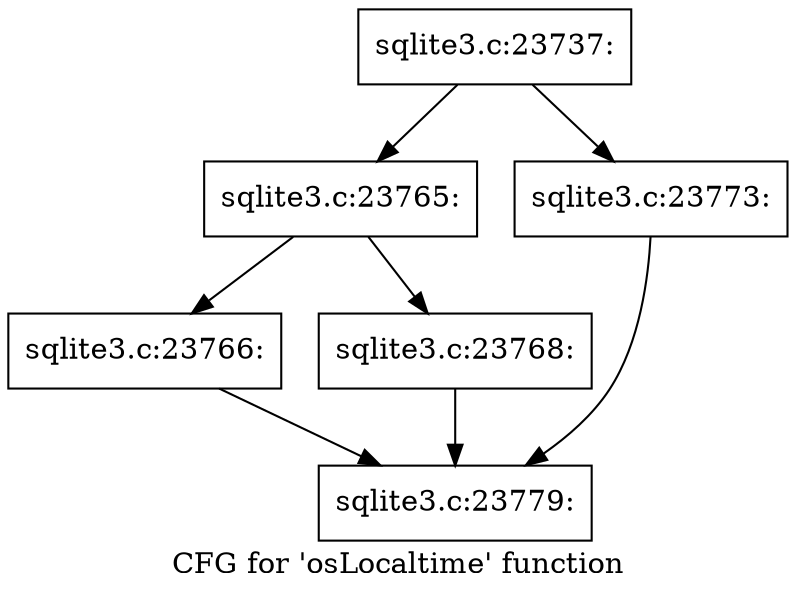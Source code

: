 digraph "CFG for 'osLocaltime' function" {
	label="CFG for 'osLocaltime' function";

	Node0x55c0f4f8d0b0 [shape=record,label="{sqlite3.c:23737:}"];
	Node0x55c0f4f8d0b0 -> Node0x55c0fa780810;
	Node0x55c0f4f8d0b0 -> Node0x55c0fa780860;
	Node0x55c0fa780810 [shape=record,label="{sqlite3.c:23765:}"];
	Node0x55c0fa780810 -> Node0x55c0fa780bd0;
	Node0x55c0fa780810 -> Node0x55c0fa780c70;
	Node0x55c0fa780bd0 [shape=record,label="{sqlite3.c:23766:}"];
	Node0x55c0fa780bd0 -> Node0x55c0fa77c4a0;
	Node0x55c0fa780c70 [shape=record,label="{sqlite3.c:23768:}"];
	Node0x55c0fa780c70 -> Node0x55c0fa77c4a0;
	Node0x55c0fa780860 [shape=record,label="{sqlite3.c:23773:}"];
	Node0x55c0fa780860 -> Node0x55c0fa77c4a0;
	Node0x55c0fa77c4a0 [shape=record,label="{sqlite3.c:23779:}"];
}
